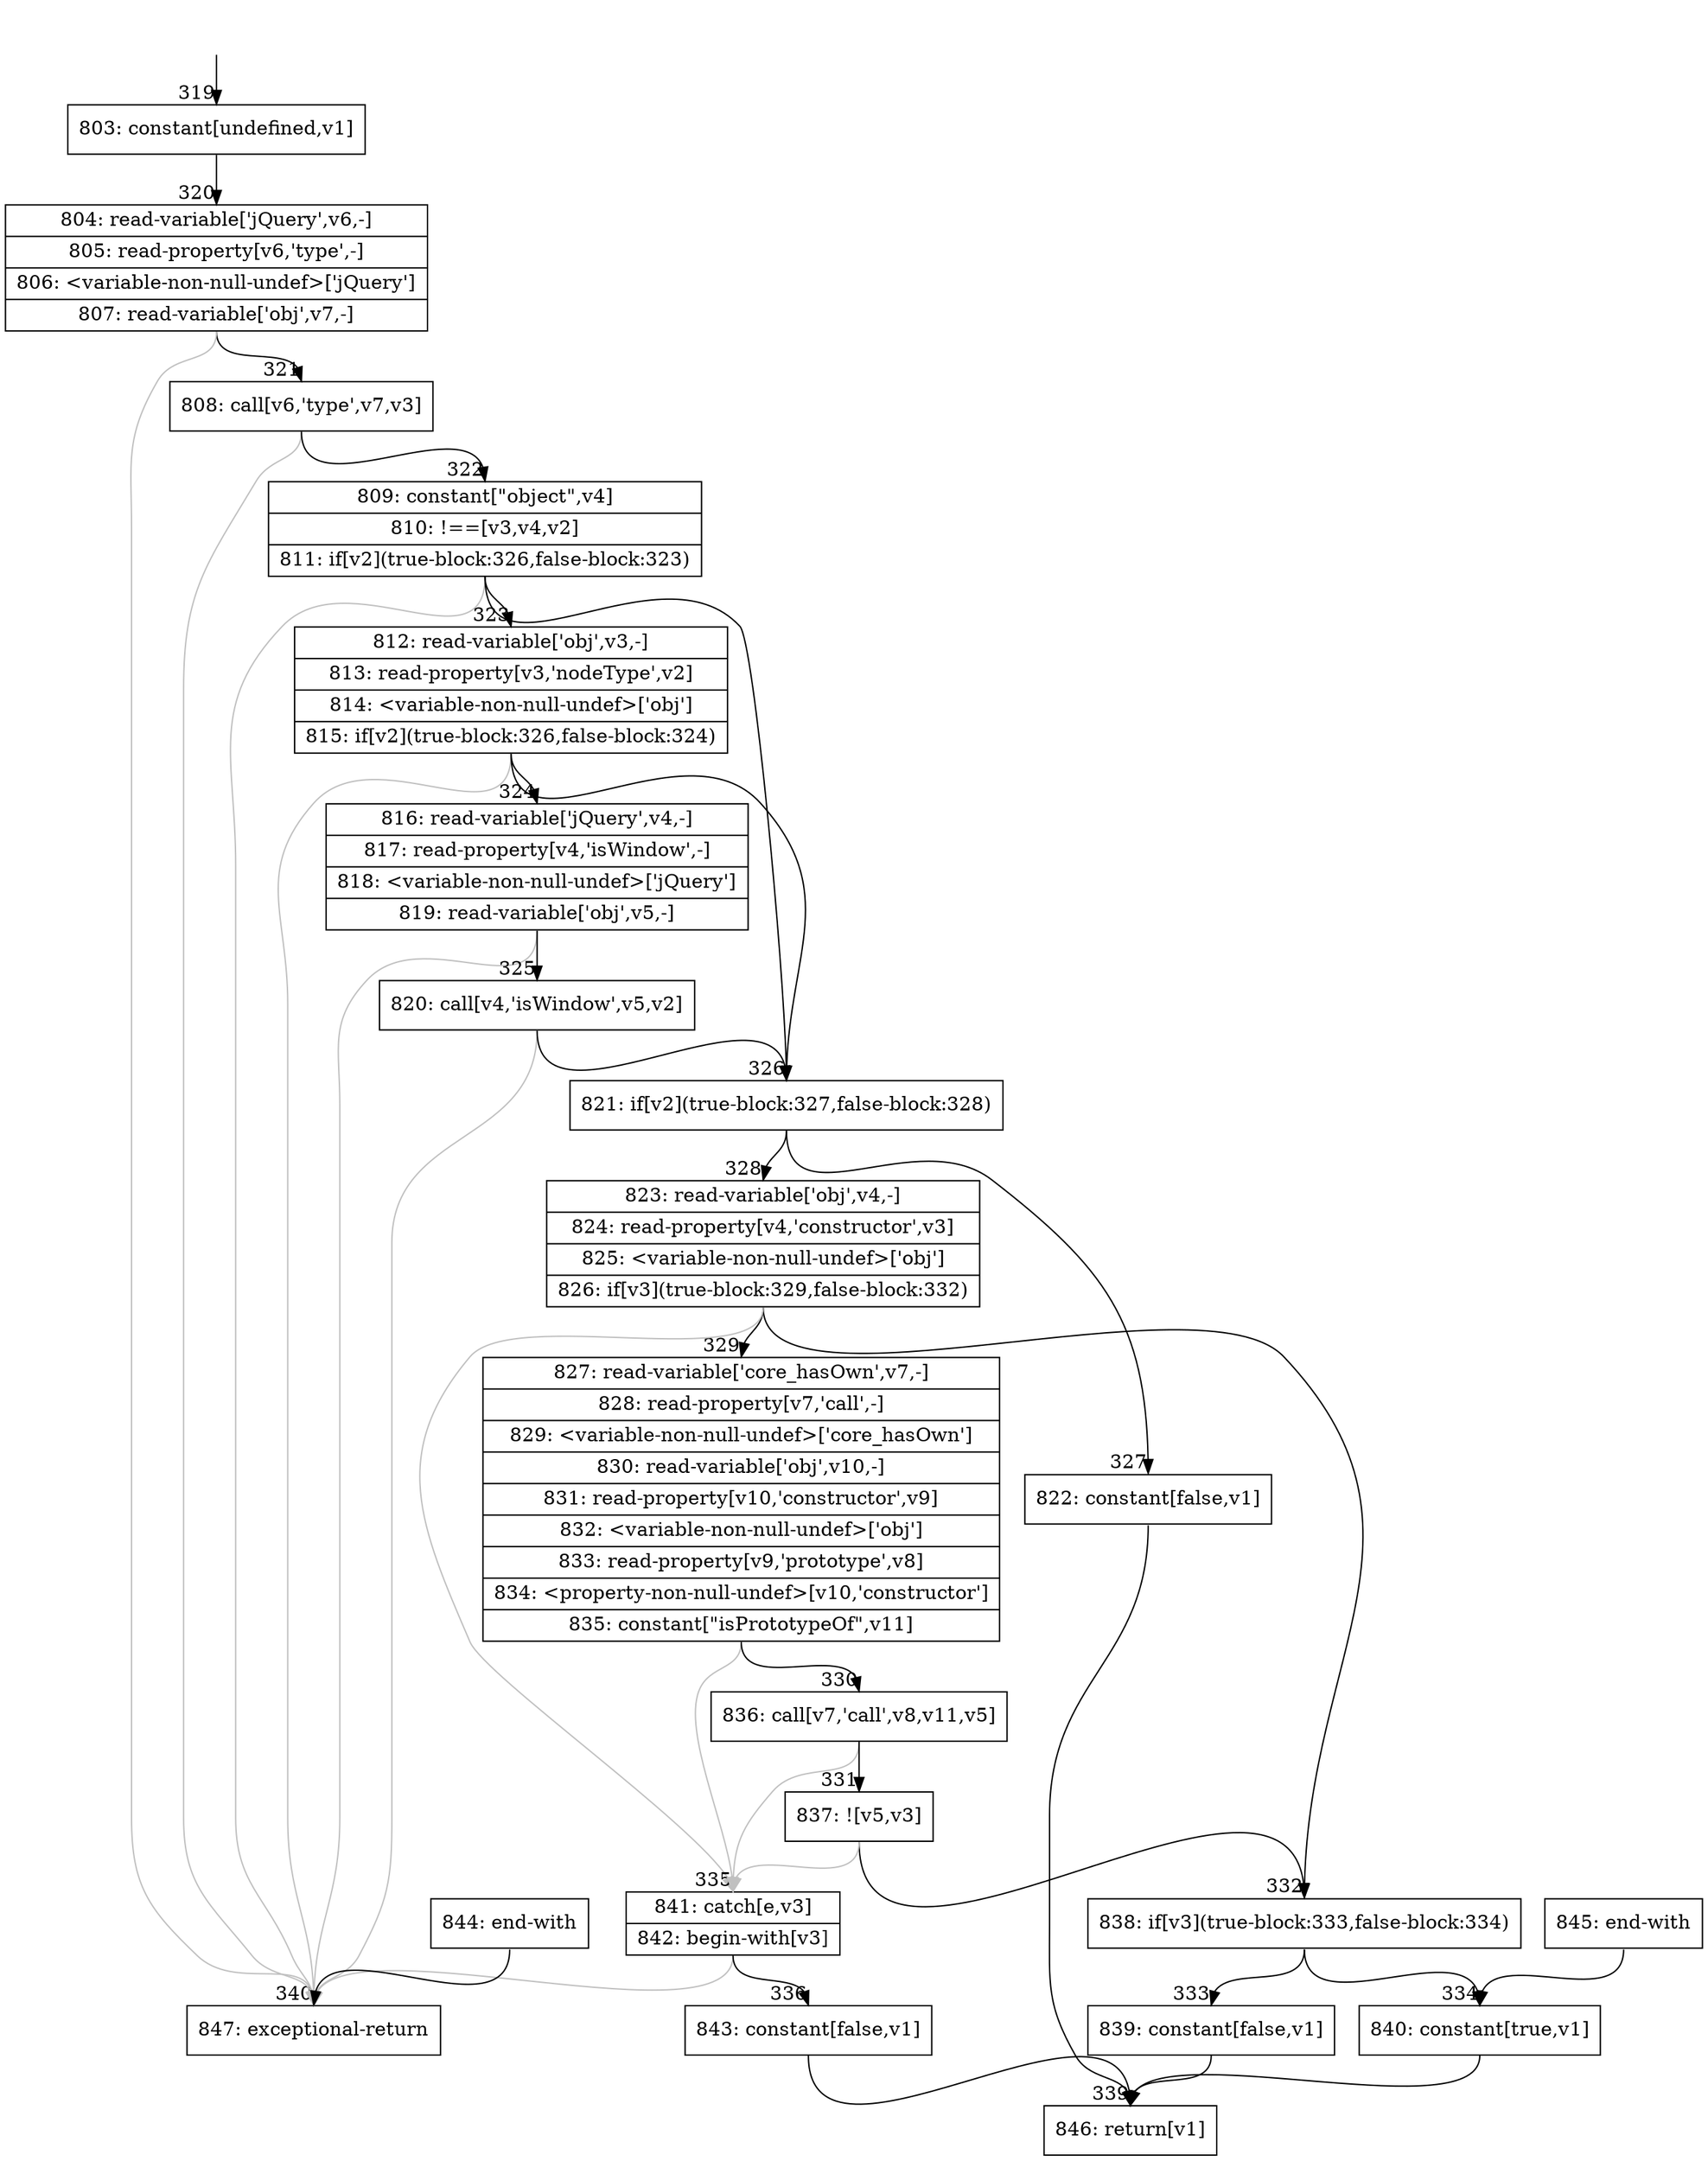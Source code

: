 digraph {
rankdir="TD"
BB_entry26[shape=none,label=""];
BB_entry26 -> BB319 [tailport=s, headport=n, headlabel="    319"]
BB319 [shape=record label="{803: constant[undefined,v1]}" ] 
BB319 -> BB320 [tailport=s, headport=n, headlabel="      320"]
BB320 [shape=record label="{804: read-variable['jQuery',v6,-]|805: read-property[v6,'type',-]|806: \<variable-non-null-undef\>['jQuery']|807: read-variable['obj',v7,-]}" ] 
BB320 -> BB321 [tailport=s, headport=n, headlabel="      321"]
BB320 -> BB340 [tailport=s, headport=n, color=gray, headlabel="      340"]
BB321 [shape=record label="{808: call[v6,'type',v7,v3]}" ] 
BB321 -> BB322 [tailport=s, headport=n, headlabel="      322"]
BB321 -> BB340 [tailport=s, headport=n, color=gray]
BB322 [shape=record label="{809: constant[\"object\",v4]|810: !==[v3,v4,v2]|811: if[v2](true-block:326,false-block:323)}" ] 
BB322 -> BB326 [tailport=s, headport=n, headlabel="      326"]
BB322 -> BB323 [tailport=s, headport=n, headlabel="      323"]
BB322 -> BB340 [tailport=s, headport=n, color=gray]
BB323 [shape=record label="{812: read-variable['obj',v3,-]|813: read-property[v3,'nodeType',v2]|814: \<variable-non-null-undef\>['obj']|815: if[v2](true-block:326,false-block:324)}" ] 
BB323 -> BB326 [tailport=s, headport=n]
BB323 -> BB324 [tailport=s, headport=n, headlabel="      324"]
BB323 -> BB340 [tailport=s, headport=n, color=gray]
BB324 [shape=record label="{816: read-variable['jQuery',v4,-]|817: read-property[v4,'isWindow',-]|818: \<variable-non-null-undef\>['jQuery']|819: read-variable['obj',v5,-]}" ] 
BB324 -> BB325 [tailport=s, headport=n, headlabel="      325"]
BB324 -> BB340 [tailport=s, headport=n, color=gray]
BB325 [shape=record label="{820: call[v4,'isWindow',v5,v2]}" ] 
BB325 -> BB326 [tailport=s, headport=n]
BB325 -> BB340 [tailport=s, headport=n, color=gray]
BB326 [shape=record label="{821: if[v2](true-block:327,false-block:328)}" ] 
BB326 -> BB327 [tailport=s, headport=n, headlabel="      327"]
BB326 -> BB328 [tailport=s, headport=n, headlabel="      328"]
BB327 [shape=record label="{822: constant[false,v1]}" ] 
BB327 -> BB339 [tailport=s, headport=n, headlabel="      339"]
BB328 [shape=record label="{823: read-variable['obj',v4,-]|824: read-property[v4,'constructor',v3]|825: \<variable-non-null-undef\>['obj']|826: if[v3](true-block:329,false-block:332)}" ] 
BB328 -> BB332 [tailport=s, headport=n, headlabel="      332"]
BB328 -> BB329 [tailport=s, headport=n, headlabel="      329"]
BB328 -> BB335 [tailport=s, headport=n, color=gray, headlabel="      335"]
BB329 [shape=record label="{827: read-variable['core_hasOwn',v7,-]|828: read-property[v7,'call',-]|829: \<variable-non-null-undef\>['core_hasOwn']|830: read-variable['obj',v10,-]|831: read-property[v10,'constructor',v9]|832: \<variable-non-null-undef\>['obj']|833: read-property[v9,'prototype',v8]|834: \<property-non-null-undef\>[v10,'constructor']|835: constant[\"isPrototypeOf\",v11]}" ] 
BB329 -> BB330 [tailport=s, headport=n, headlabel="      330"]
BB329 -> BB335 [tailport=s, headport=n, color=gray]
BB330 [shape=record label="{836: call[v7,'call',v8,v11,v5]}" ] 
BB330 -> BB331 [tailport=s, headport=n, headlabel="      331"]
BB330 -> BB335 [tailport=s, headport=n, color=gray]
BB331 [shape=record label="{837: ![v5,v3]}" ] 
BB331 -> BB332 [tailport=s, headport=n]
BB331 -> BB335 [tailport=s, headport=n, color=gray]
BB332 [shape=record label="{838: if[v3](true-block:333,false-block:334)}" ] 
BB332 -> BB333 [tailport=s, headport=n, headlabel="      333"]
BB332 -> BB334 [tailport=s, headport=n, headlabel="      334"]
BB333 [shape=record label="{839: constant[false,v1]}" ] 
BB333 -> BB339 [tailport=s, headport=n]
BB334 [shape=record label="{840: constant[true,v1]}" ] 
BB334 -> BB339 [tailport=s, headport=n]
BB335 [shape=record label="{841: catch[e,v3]|842: begin-with[v3]}" ] 
BB335 -> BB336 [tailport=s, headport=n, headlabel="      336"]
BB335 -> BB340 [tailport=s, headport=n, color=gray]
BB336 [shape=record label="{843: constant[false,v1]}" ] 
BB336 -> BB339 [tailport=s, headport=n]
BB337 [shape=record label="{844: end-with}" ] 
BB337 -> BB340 [tailport=s, headport=n]
BB338 [shape=record label="{845: end-with}" ] 
BB338 -> BB334 [tailport=s, headport=n]
BB339 [shape=record label="{846: return[v1]}" ] 
BB340 [shape=record label="{847: exceptional-return}" ] 
}
